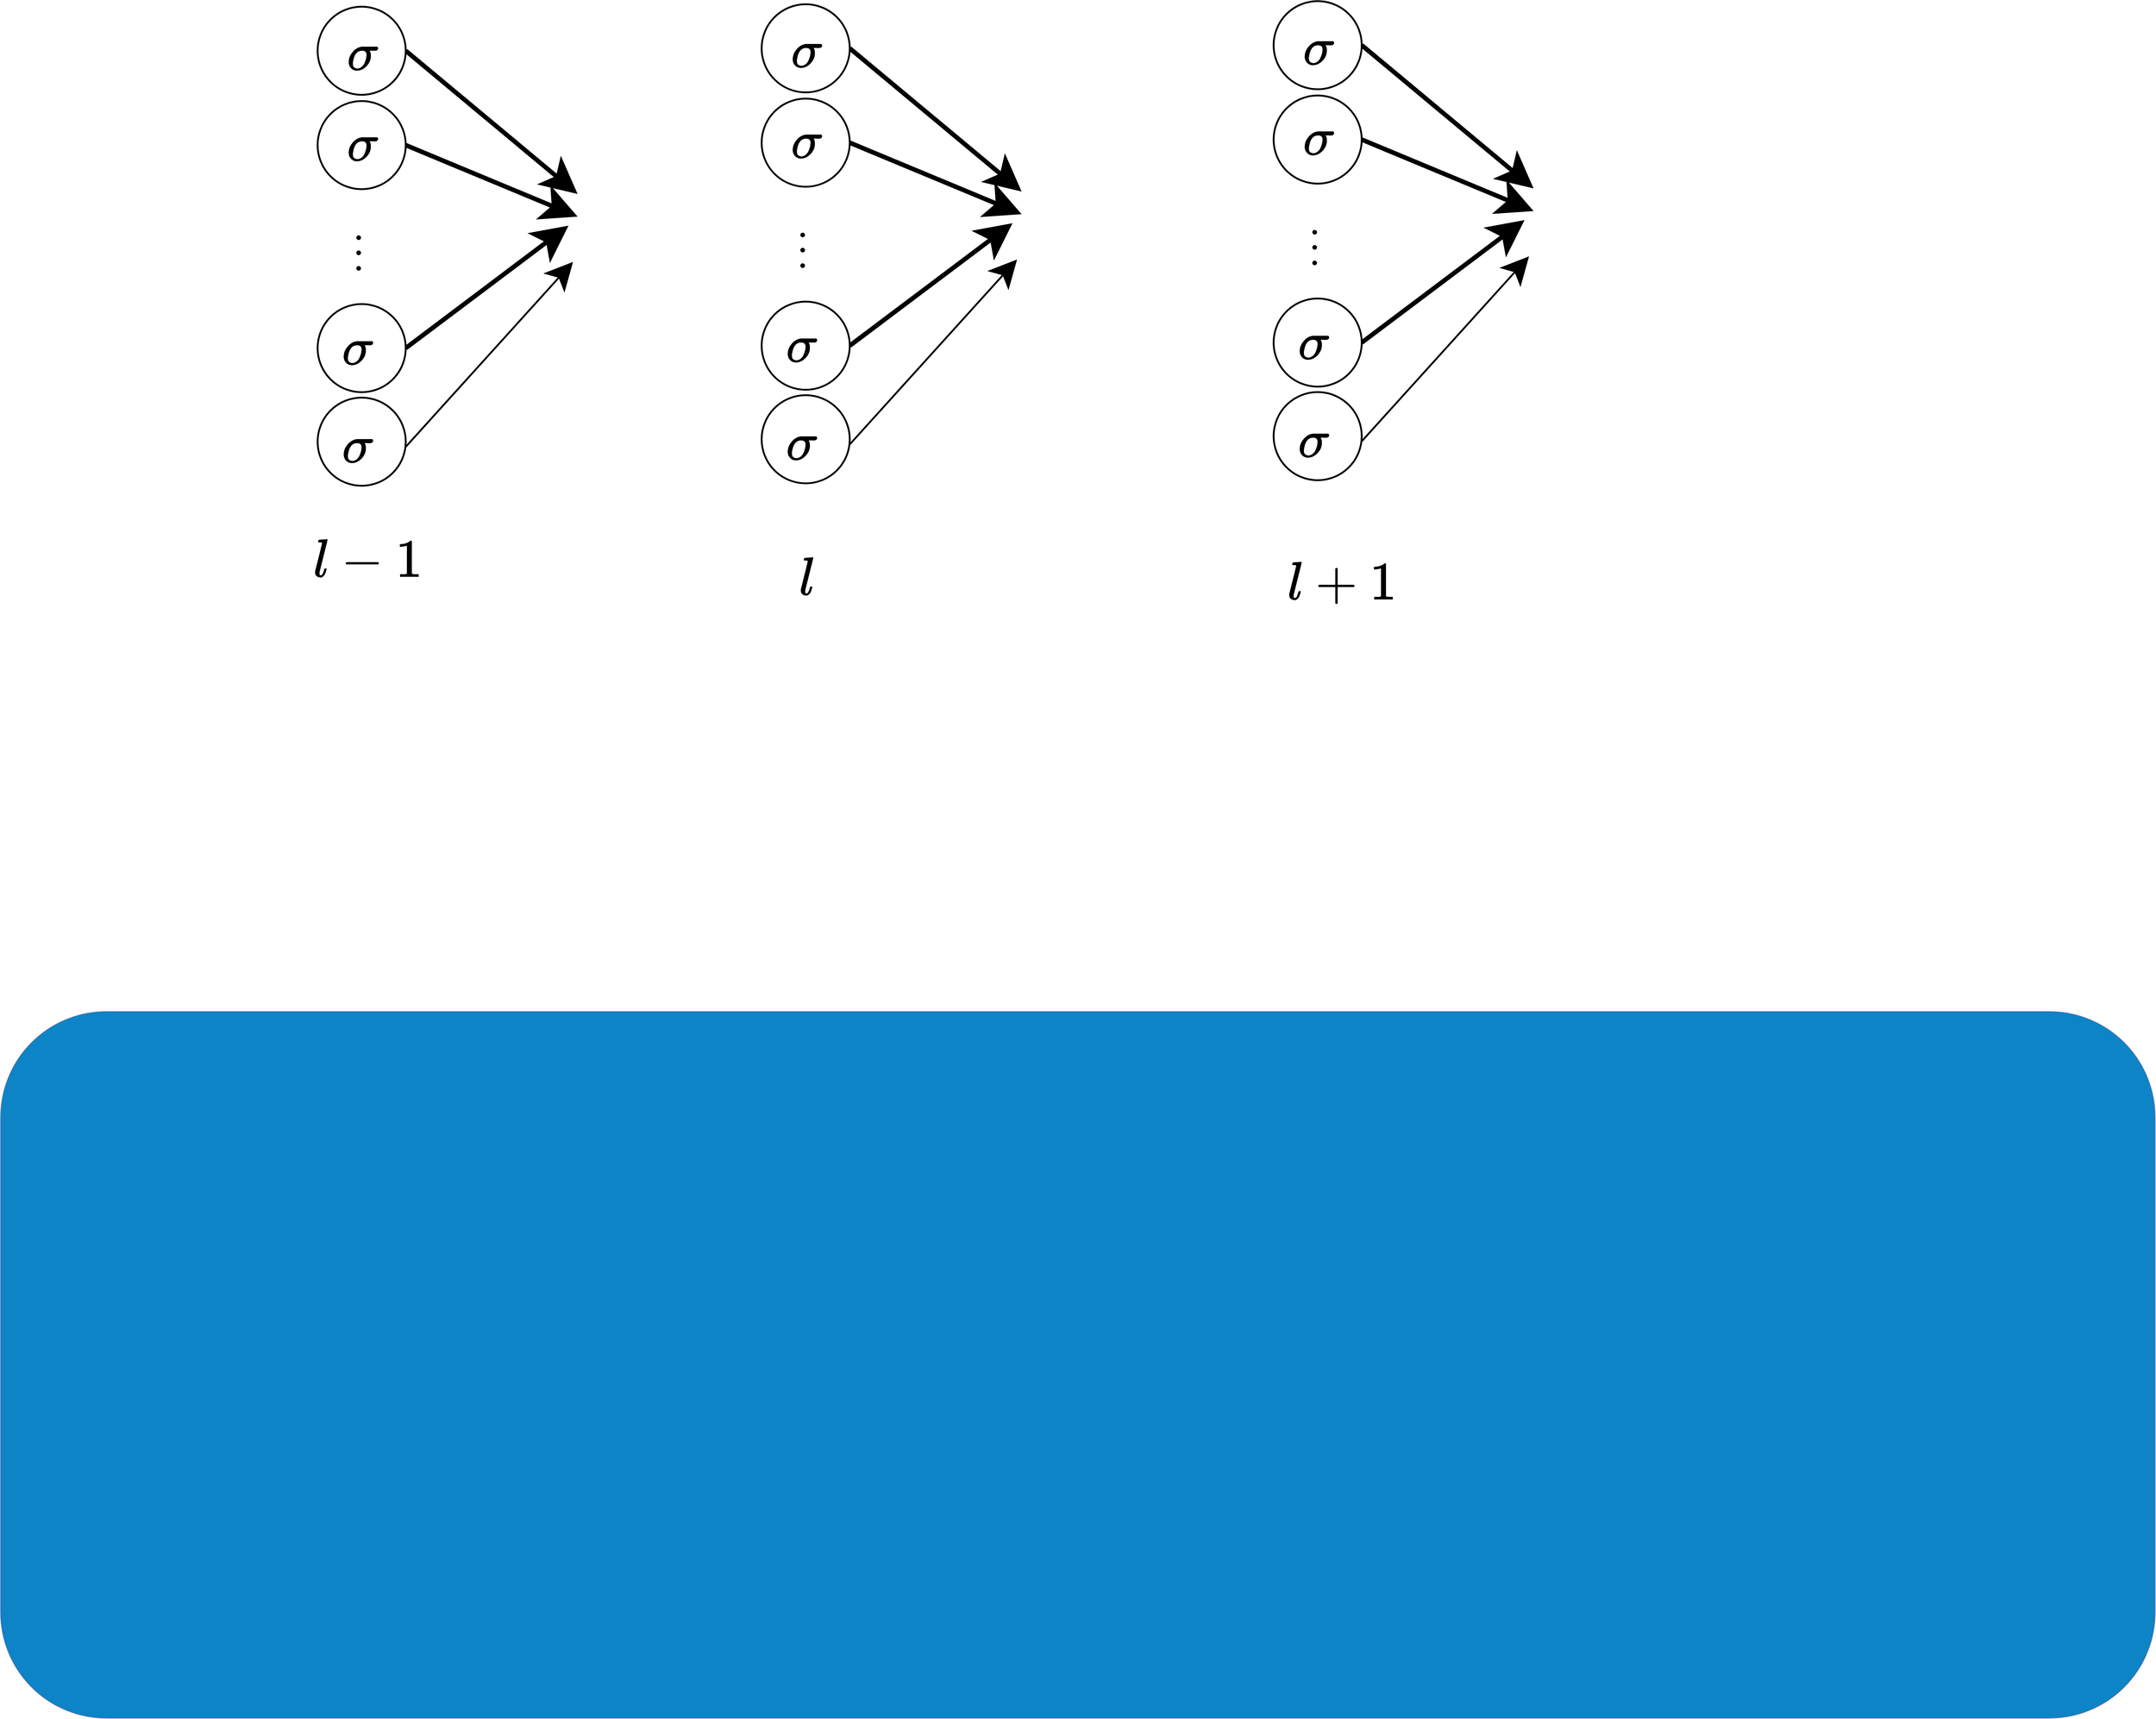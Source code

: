 <mxfile version="22.0.6" type="github">
  <diagram name="第 1 页" id="XEicXpZz3VGOv-WwQaZo">
    <mxGraphModel dx="19833" dy="22076" grid="1" gridSize="10" guides="1" tooltips="1" connect="1" arrows="1" fold="1" page="1" pageScale="1" pageWidth="827" pageHeight="1169" math="1" shadow="0">
      <root>
        <mxCell id="0" />
        <mxCell id="1" parent="0" />
        <mxCell id="-kjIEGpwDhmasj7m8jJA-1" value="" style="rounded=1;whiteSpace=wrap;html=1;fillColor=#0C84C6;strokeColor=#9673a6;" vertex="1" parent="1">
          <mxGeometry x="-15520" y="-16760" width="4756" height="1560" as="geometry" />
        </mxCell>
        <mxCell id="-kjIEGpwDhmasj7m8jJA-3" value="&lt;span style=&quot;font-size: 70px;&quot;&gt;$$\vdots$$&lt;/span&gt;" style="text;html=1;strokeColor=none;fillColor=none;align=center;verticalAlign=middle;whiteSpace=wrap;rounded=0;" vertex="1" parent="1">
          <mxGeometry x="-13780.25" y="-18513.62" width="62" height="130" as="geometry" />
        </mxCell>
        <mxCell id="-kjIEGpwDhmasj7m8jJA-4" value="" style="endArrow=classic;html=1;rounded=0;strokeWidth=10;exitX=1;exitY=0.5;exitDx=0;exitDy=0;endSize=50;endFill=1;" edge="1" parent="1" source="-kjIEGpwDhmasj7m8jJA-8">
          <mxGeometry width="50" height="50" relative="1" as="geometry">
            <mxPoint x="-13032.25" y="-18899.49" as="sourcePoint" />
            <mxPoint x="-13266.25" y="-18569.37" as="targetPoint" />
          </mxGeometry>
        </mxCell>
        <mxCell id="-kjIEGpwDhmasj7m8jJA-5" value="" style="endArrow=classic;html=1;rounded=0;strokeWidth=10;exitX=1;exitY=0.5;exitDx=0;exitDy=0;endSize=50;endFill=1;" edge="1" parent="1" source="-kjIEGpwDhmasj7m8jJA-9">
          <mxGeometry width="50" height="50" relative="1" as="geometry">
            <mxPoint x="-13045.25" y="-18695.49" as="sourcePoint" />
            <mxPoint x="-13266.25" y="-18519.37" as="targetPoint" />
          </mxGeometry>
        </mxCell>
        <mxCell id="-kjIEGpwDhmasj7m8jJA-6" value="" style="endArrow=classic;html=1;rounded=0;strokeWidth=10;exitX=1;exitY=0.5;exitDx=0;exitDy=0;endSize=50;endFill=1;" edge="1" parent="1" source="-kjIEGpwDhmasj7m8jJA-10">
          <mxGeometry width="50" height="50" relative="1" as="geometry">
            <mxPoint x="-13055.25" y="-18241.49" as="sourcePoint" />
            <mxPoint x="-13286.25" y="-18499.37" as="targetPoint" />
          </mxGeometry>
        </mxCell>
        <mxCell id="-kjIEGpwDhmasj7m8jJA-7" value="" style="endArrow=classic;html=1;rounded=0;strokeWidth=4;exitX=1;exitY=0.5;exitDx=0;exitDy=0;endSize=50;endFill=1;" edge="1" parent="1">
          <mxGeometry width="50" height="50" relative="1" as="geometry">
            <mxPoint x="-13721.25" y="-17927.62" as="sourcePoint" />
            <mxPoint x="-13276.25" y="-18419.37" as="targetPoint" />
          </mxGeometry>
        </mxCell>
        <mxCell id="-kjIEGpwDhmasj7m8jJA-8" value="" style="ellipse;whiteSpace=wrap;html=1;aspect=fixed;strokeWidth=4;" vertex="1" parent="1">
          <mxGeometry x="-13840.0" y="-18982.62" width="194.5" height="194.5" as="geometry" />
        </mxCell>
        <mxCell id="-kjIEGpwDhmasj7m8jJA-9" value="" style="ellipse;whiteSpace=wrap;html=1;aspect=fixed;strokeWidth=4;" vertex="1" parent="1">
          <mxGeometry x="-13840.0" y="-18774.37" width="194.5" height="194.5" as="geometry" />
        </mxCell>
        <mxCell id="-kjIEGpwDhmasj7m8jJA-10" value="" style="ellipse;whiteSpace=wrap;html=1;aspect=fixed;strokeWidth=4;" vertex="1" parent="1">
          <mxGeometry x="-13840.0" y="-18326.37" width="194.5" height="194.5" as="geometry" />
        </mxCell>
        <mxCell id="-kjIEGpwDhmasj7m8jJA-11" value="" style="ellipse;whiteSpace=wrap;html=1;aspect=fixed;strokeWidth=4;" vertex="1" parent="1">
          <mxGeometry x="-13840.0" y="-18119.87" width="194.5" height="194.5" as="geometry" />
        </mxCell>
        <mxCell id="-kjIEGpwDhmasj7m8jJA-24" value="&lt;font size=&quot;1&quot; style=&quot;&quot;&gt;&lt;b style=&quot;font-size: 100px;&quot;&gt;$$\sigma$$&lt;/b&gt;&lt;/font&gt;" style="text;html=1;strokeColor=none;fillColor=none;align=center;verticalAlign=middle;whiteSpace=wrap;rounded=0;" vertex="1" parent="1">
          <mxGeometry x="-13788.25" y="-18953.62" width="95" height="150" as="geometry" />
        </mxCell>
        <mxCell id="-kjIEGpwDhmasj7m8jJA-25" value="&lt;font size=&quot;1&quot; style=&quot;&quot;&gt;&lt;b style=&quot;font-size: 100px;&quot;&gt;$$\sigma$$&lt;/b&gt;&lt;/font&gt;" style="text;html=1;strokeColor=none;fillColor=none;align=center;verticalAlign=middle;whiteSpace=wrap;rounded=0;" vertex="1" parent="1">
          <mxGeometry x="-13788.25" y="-18753.75" width="95" height="150" as="geometry" />
        </mxCell>
        <mxCell id="-kjIEGpwDhmasj7m8jJA-26" value="&lt;font size=&quot;1&quot; style=&quot;&quot;&gt;&lt;b style=&quot;font-size: 100px;&quot;&gt;$$\sigma$$&lt;/b&gt;&lt;/font&gt;" style="text;html=1;strokeColor=none;fillColor=none;align=center;verticalAlign=middle;whiteSpace=wrap;rounded=0;" vertex="1" parent="1">
          <mxGeometry x="-13799.25" y="-18303.62" width="95" height="150" as="geometry" />
        </mxCell>
        <mxCell id="-kjIEGpwDhmasj7m8jJA-27" value="&lt;font size=&quot;1&quot; style=&quot;&quot;&gt;&lt;b style=&quot;font-size: 100px;&quot;&gt;$$\sigma$$&lt;/b&gt;&lt;/font&gt;" style="text;html=1;strokeColor=none;fillColor=none;align=center;verticalAlign=middle;whiteSpace=wrap;rounded=0;" vertex="1" parent="1">
          <mxGeometry x="-13799.25" y="-18087.62" width="95" height="150" as="geometry" />
        </mxCell>
        <mxCell id="-kjIEGpwDhmasj7m8jJA-28" value="&lt;span style=&quot;font-size: 70px;&quot;&gt;$$\vdots$$&lt;/span&gt;" style="text;html=1;strokeColor=none;fillColor=none;align=center;verticalAlign=middle;whiteSpace=wrap;rounded=0;" vertex="1" parent="1">
          <mxGeometry x="-14760.25" y="-18508.25" width="62" height="130" as="geometry" />
        </mxCell>
        <mxCell id="-kjIEGpwDhmasj7m8jJA-29" value="" style="endArrow=classic;html=1;rounded=0;strokeWidth=10;exitX=1;exitY=0.5;exitDx=0;exitDy=0;endSize=50;endFill=1;" edge="1" parent="1" source="-kjIEGpwDhmasj7m8jJA-33">
          <mxGeometry width="50" height="50" relative="1" as="geometry">
            <mxPoint x="-14012.25" y="-18894.12" as="sourcePoint" />
            <mxPoint x="-14246.25" y="-18564" as="targetPoint" />
          </mxGeometry>
        </mxCell>
        <mxCell id="-kjIEGpwDhmasj7m8jJA-30" value="" style="endArrow=classic;html=1;rounded=0;strokeWidth=10;exitX=1;exitY=0.5;exitDx=0;exitDy=0;endSize=50;endFill=1;" edge="1" parent="1" source="-kjIEGpwDhmasj7m8jJA-34">
          <mxGeometry width="50" height="50" relative="1" as="geometry">
            <mxPoint x="-14025.25" y="-18690.12" as="sourcePoint" />
            <mxPoint x="-14246.25" y="-18514" as="targetPoint" />
          </mxGeometry>
        </mxCell>
        <mxCell id="-kjIEGpwDhmasj7m8jJA-31" value="" style="endArrow=classic;html=1;rounded=0;strokeWidth=10;exitX=1;exitY=0.5;exitDx=0;exitDy=0;endSize=50;endFill=1;" edge="1" parent="1" source="-kjIEGpwDhmasj7m8jJA-35">
          <mxGeometry width="50" height="50" relative="1" as="geometry">
            <mxPoint x="-14035.25" y="-18236.12" as="sourcePoint" />
            <mxPoint x="-14266.25" y="-18494" as="targetPoint" />
          </mxGeometry>
        </mxCell>
        <mxCell id="-kjIEGpwDhmasj7m8jJA-32" value="" style="endArrow=classic;html=1;rounded=0;strokeWidth=4;exitX=1;exitY=0.5;exitDx=0;exitDy=0;endSize=50;endFill=1;" edge="1" parent="1">
          <mxGeometry width="50" height="50" relative="1" as="geometry">
            <mxPoint x="-14701.25" y="-17922.25" as="sourcePoint" />
            <mxPoint x="-14256.25" y="-18414" as="targetPoint" />
          </mxGeometry>
        </mxCell>
        <mxCell id="-kjIEGpwDhmasj7m8jJA-33" value="" style="ellipse;whiteSpace=wrap;html=1;aspect=fixed;strokeWidth=4;" vertex="1" parent="1">
          <mxGeometry x="-14820.0" y="-18977.25" width="194.5" height="194.5" as="geometry" />
        </mxCell>
        <mxCell id="-kjIEGpwDhmasj7m8jJA-34" value="" style="ellipse;whiteSpace=wrap;html=1;aspect=fixed;strokeWidth=4;" vertex="1" parent="1">
          <mxGeometry x="-14820.0" y="-18769" width="194.5" height="194.5" as="geometry" />
        </mxCell>
        <mxCell id="-kjIEGpwDhmasj7m8jJA-35" value="" style="ellipse;whiteSpace=wrap;html=1;aspect=fixed;strokeWidth=4;" vertex="1" parent="1">
          <mxGeometry x="-14820.0" y="-18321" width="194.5" height="194.5" as="geometry" />
        </mxCell>
        <mxCell id="-kjIEGpwDhmasj7m8jJA-36" value="" style="ellipse;whiteSpace=wrap;html=1;aspect=fixed;strokeWidth=4;" vertex="1" parent="1">
          <mxGeometry x="-14820.0" y="-18114.5" width="194.5" height="194.5" as="geometry" />
        </mxCell>
        <mxCell id="-kjIEGpwDhmasj7m8jJA-37" value="&lt;font size=&quot;1&quot; style=&quot;&quot;&gt;&lt;b style=&quot;font-size: 100px;&quot;&gt;$$\sigma$$&lt;/b&gt;&lt;/font&gt;" style="text;html=1;strokeColor=none;fillColor=none;align=center;verticalAlign=middle;whiteSpace=wrap;rounded=0;" vertex="1" parent="1">
          <mxGeometry x="-14768.25" y="-18948.25" width="95" height="150" as="geometry" />
        </mxCell>
        <mxCell id="-kjIEGpwDhmasj7m8jJA-38" value="&lt;font size=&quot;1&quot; style=&quot;&quot;&gt;&lt;b style=&quot;font-size: 100px;&quot;&gt;$$\sigma$$&lt;/b&gt;&lt;/font&gt;" style="text;html=1;strokeColor=none;fillColor=none;align=center;verticalAlign=middle;whiteSpace=wrap;rounded=0;" vertex="1" parent="1">
          <mxGeometry x="-14768.25" y="-18748.38" width="95" height="150" as="geometry" />
        </mxCell>
        <mxCell id="-kjIEGpwDhmasj7m8jJA-39" value="&lt;font size=&quot;1&quot; style=&quot;&quot;&gt;&lt;b style=&quot;font-size: 100px;&quot;&gt;$$\sigma$$&lt;/b&gt;&lt;/font&gt;" style="text;html=1;strokeColor=none;fillColor=none;align=center;verticalAlign=middle;whiteSpace=wrap;rounded=0;" vertex="1" parent="1">
          <mxGeometry x="-14779.25" y="-18298.25" width="95" height="150" as="geometry" />
        </mxCell>
        <mxCell id="-kjIEGpwDhmasj7m8jJA-40" value="&lt;font size=&quot;1&quot; style=&quot;&quot;&gt;&lt;b style=&quot;font-size: 100px;&quot;&gt;$$\sigma$$&lt;/b&gt;&lt;/font&gt;" style="text;html=1;strokeColor=none;fillColor=none;align=center;verticalAlign=middle;whiteSpace=wrap;rounded=0;" vertex="1" parent="1">
          <mxGeometry x="-14779.25" y="-18082.25" width="95" height="150" as="geometry" />
        </mxCell>
        <mxCell id="-kjIEGpwDhmasj7m8jJA-41" value="&lt;span style=&quot;font-size: 70px;&quot;&gt;$$\vdots$$&lt;/span&gt;" style="text;html=1;strokeColor=none;fillColor=none;align=center;verticalAlign=middle;whiteSpace=wrap;rounded=0;" vertex="1" parent="1">
          <mxGeometry x="-12650.25" y="-18520.5" width="62" height="130" as="geometry" />
        </mxCell>
        <mxCell id="-kjIEGpwDhmasj7m8jJA-42" value="" style="endArrow=classic;html=1;rounded=0;strokeWidth=10;exitX=1;exitY=0.5;exitDx=0;exitDy=0;endSize=50;endFill=1;" edge="1" parent="1" source="-kjIEGpwDhmasj7m8jJA-46">
          <mxGeometry width="50" height="50" relative="1" as="geometry">
            <mxPoint x="-11902.25" y="-18906.37" as="sourcePoint" />
            <mxPoint x="-12136.25" y="-18576.25" as="targetPoint" />
          </mxGeometry>
        </mxCell>
        <mxCell id="-kjIEGpwDhmasj7m8jJA-43" value="" style="endArrow=classic;html=1;rounded=0;strokeWidth=10;exitX=1;exitY=0.5;exitDx=0;exitDy=0;endSize=50;endFill=1;" edge="1" parent="1" source="-kjIEGpwDhmasj7m8jJA-47">
          <mxGeometry width="50" height="50" relative="1" as="geometry">
            <mxPoint x="-11915.25" y="-18702.37" as="sourcePoint" />
            <mxPoint x="-12136.25" y="-18526.25" as="targetPoint" />
          </mxGeometry>
        </mxCell>
        <mxCell id="-kjIEGpwDhmasj7m8jJA-44" value="" style="endArrow=classic;html=1;rounded=0;strokeWidth=10;exitX=1;exitY=0.5;exitDx=0;exitDy=0;endSize=50;endFill=1;" edge="1" parent="1" source="-kjIEGpwDhmasj7m8jJA-48">
          <mxGeometry width="50" height="50" relative="1" as="geometry">
            <mxPoint x="-11925.25" y="-18248.37" as="sourcePoint" />
            <mxPoint x="-12156.25" y="-18506.25" as="targetPoint" />
          </mxGeometry>
        </mxCell>
        <mxCell id="-kjIEGpwDhmasj7m8jJA-45" value="" style="endArrow=classic;html=1;rounded=0;strokeWidth=4;exitX=1;exitY=0.5;exitDx=0;exitDy=0;endSize=50;endFill=1;" edge="1" parent="1">
          <mxGeometry width="50" height="50" relative="1" as="geometry">
            <mxPoint x="-12591.25" y="-17934.5" as="sourcePoint" />
            <mxPoint x="-12146.25" y="-18426.25" as="targetPoint" />
          </mxGeometry>
        </mxCell>
        <mxCell id="-kjIEGpwDhmasj7m8jJA-46" value="" style="ellipse;whiteSpace=wrap;html=1;aspect=fixed;strokeWidth=4;" vertex="1" parent="1">
          <mxGeometry x="-12710.0" y="-18989.5" width="194.5" height="194.5" as="geometry" />
        </mxCell>
        <mxCell id="-kjIEGpwDhmasj7m8jJA-47" value="" style="ellipse;whiteSpace=wrap;html=1;aspect=fixed;strokeWidth=4;" vertex="1" parent="1">
          <mxGeometry x="-12710.0" y="-18781.25" width="194.5" height="194.5" as="geometry" />
        </mxCell>
        <mxCell id="-kjIEGpwDhmasj7m8jJA-48" value="" style="ellipse;whiteSpace=wrap;html=1;aspect=fixed;strokeWidth=4;" vertex="1" parent="1">
          <mxGeometry x="-12710.0" y="-18333.25" width="194.5" height="194.5" as="geometry" />
        </mxCell>
        <mxCell id="-kjIEGpwDhmasj7m8jJA-49" value="" style="ellipse;whiteSpace=wrap;html=1;aspect=fixed;strokeWidth=4;" vertex="1" parent="1">
          <mxGeometry x="-12710.0" y="-18126.75" width="194.5" height="194.5" as="geometry" />
        </mxCell>
        <mxCell id="-kjIEGpwDhmasj7m8jJA-50" value="&lt;font size=&quot;1&quot; style=&quot;&quot;&gt;&lt;b style=&quot;font-size: 100px;&quot;&gt;$$\sigma$$&lt;/b&gt;&lt;/font&gt;" style="text;html=1;strokeColor=none;fillColor=none;align=center;verticalAlign=middle;whiteSpace=wrap;rounded=0;" vertex="1" parent="1">
          <mxGeometry x="-12658.25" y="-18960.5" width="95" height="150" as="geometry" />
        </mxCell>
        <mxCell id="-kjIEGpwDhmasj7m8jJA-51" value="&lt;font size=&quot;1&quot; style=&quot;&quot;&gt;&lt;b style=&quot;font-size: 100px;&quot;&gt;$$\sigma$$&lt;/b&gt;&lt;/font&gt;" style="text;html=1;strokeColor=none;fillColor=none;align=center;verticalAlign=middle;whiteSpace=wrap;rounded=0;" vertex="1" parent="1">
          <mxGeometry x="-12658.25" y="-18760.63" width="95" height="150" as="geometry" />
        </mxCell>
        <mxCell id="-kjIEGpwDhmasj7m8jJA-52" value="&lt;font size=&quot;1&quot; style=&quot;&quot;&gt;&lt;b style=&quot;font-size: 100px;&quot;&gt;$$\sigma$$&lt;/b&gt;&lt;/font&gt;" style="text;html=1;strokeColor=none;fillColor=none;align=center;verticalAlign=middle;whiteSpace=wrap;rounded=0;" vertex="1" parent="1">
          <mxGeometry x="-12669.25" y="-18310.5" width="95" height="150" as="geometry" />
        </mxCell>
        <mxCell id="-kjIEGpwDhmasj7m8jJA-53" value="&lt;font size=&quot;1&quot; style=&quot;&quot;&gt;&lt;b style=&quot;font-size: 100px;&quot;&gt;$$\sigma$$&lt;/b&gt;&lt;/font&gt;" style="text;html=1;strokeColor=none;fillColor=none;align=center;verticalAlign=middle;whiteSpace=wrap;rounded=0;" vertex="1" parent="1">
          <mxGeometry x="-12669.25" y="-18094.5" width="95" height="150" as="geometry" />
        </mxCell>
        <mxCell id="-kjIEGpwDhmasj7m8jJA-54" value="&lt;span style=&quot;font-size: 100px;&quot;&gt;$$l-1$$&lt;/span&gt;" style="text;html=1;align=center;verticalAlign=middle;resizable=0;points=[];autosize=1;strokeColor=none;fillColor=none;" vertex="1" parent="1">
          <mxGeometry x="-14890" y="-17820" width="360" height="130" as="geometry" />
        </mxCell>
        <mxCell id="-kjIEGpwDhmasj7m8jJA-55" value="&lt;span style=&quot;font-size: 100px;&quot;&gt;$$l$$&lt;/span&gt;" style="text;html=1;align=center;verticalAlign=middle;resizable=0;points=[];autosize=1;strokeColor=none;fillColor=none;" vertex="1" parent="1">
          <mxGeometry x="-13875.75" y="-17780" width="270" height="130" as="geometry" />
        </mxCell>
        <mxCell id="-kjIEGpwDhmasj7m8jJA-56" value="&lt;span style=&quot;font-size: 100px;&quot;&gt;$$l+1$$&lt;/span&gt;" style="text;html=1;align=center;verticalAlign=middle;resizable=0;points=[];autosize=1;strokeColor=none;fillColor=none;" vertex="1" parent="1">
          <mxGeometry x="-12750" y="-17770" width="380" height="130" as="geometry" />
        </mxCell>
      </root>
    </mxGraphModel>
  </diagram>
</mxfile>
